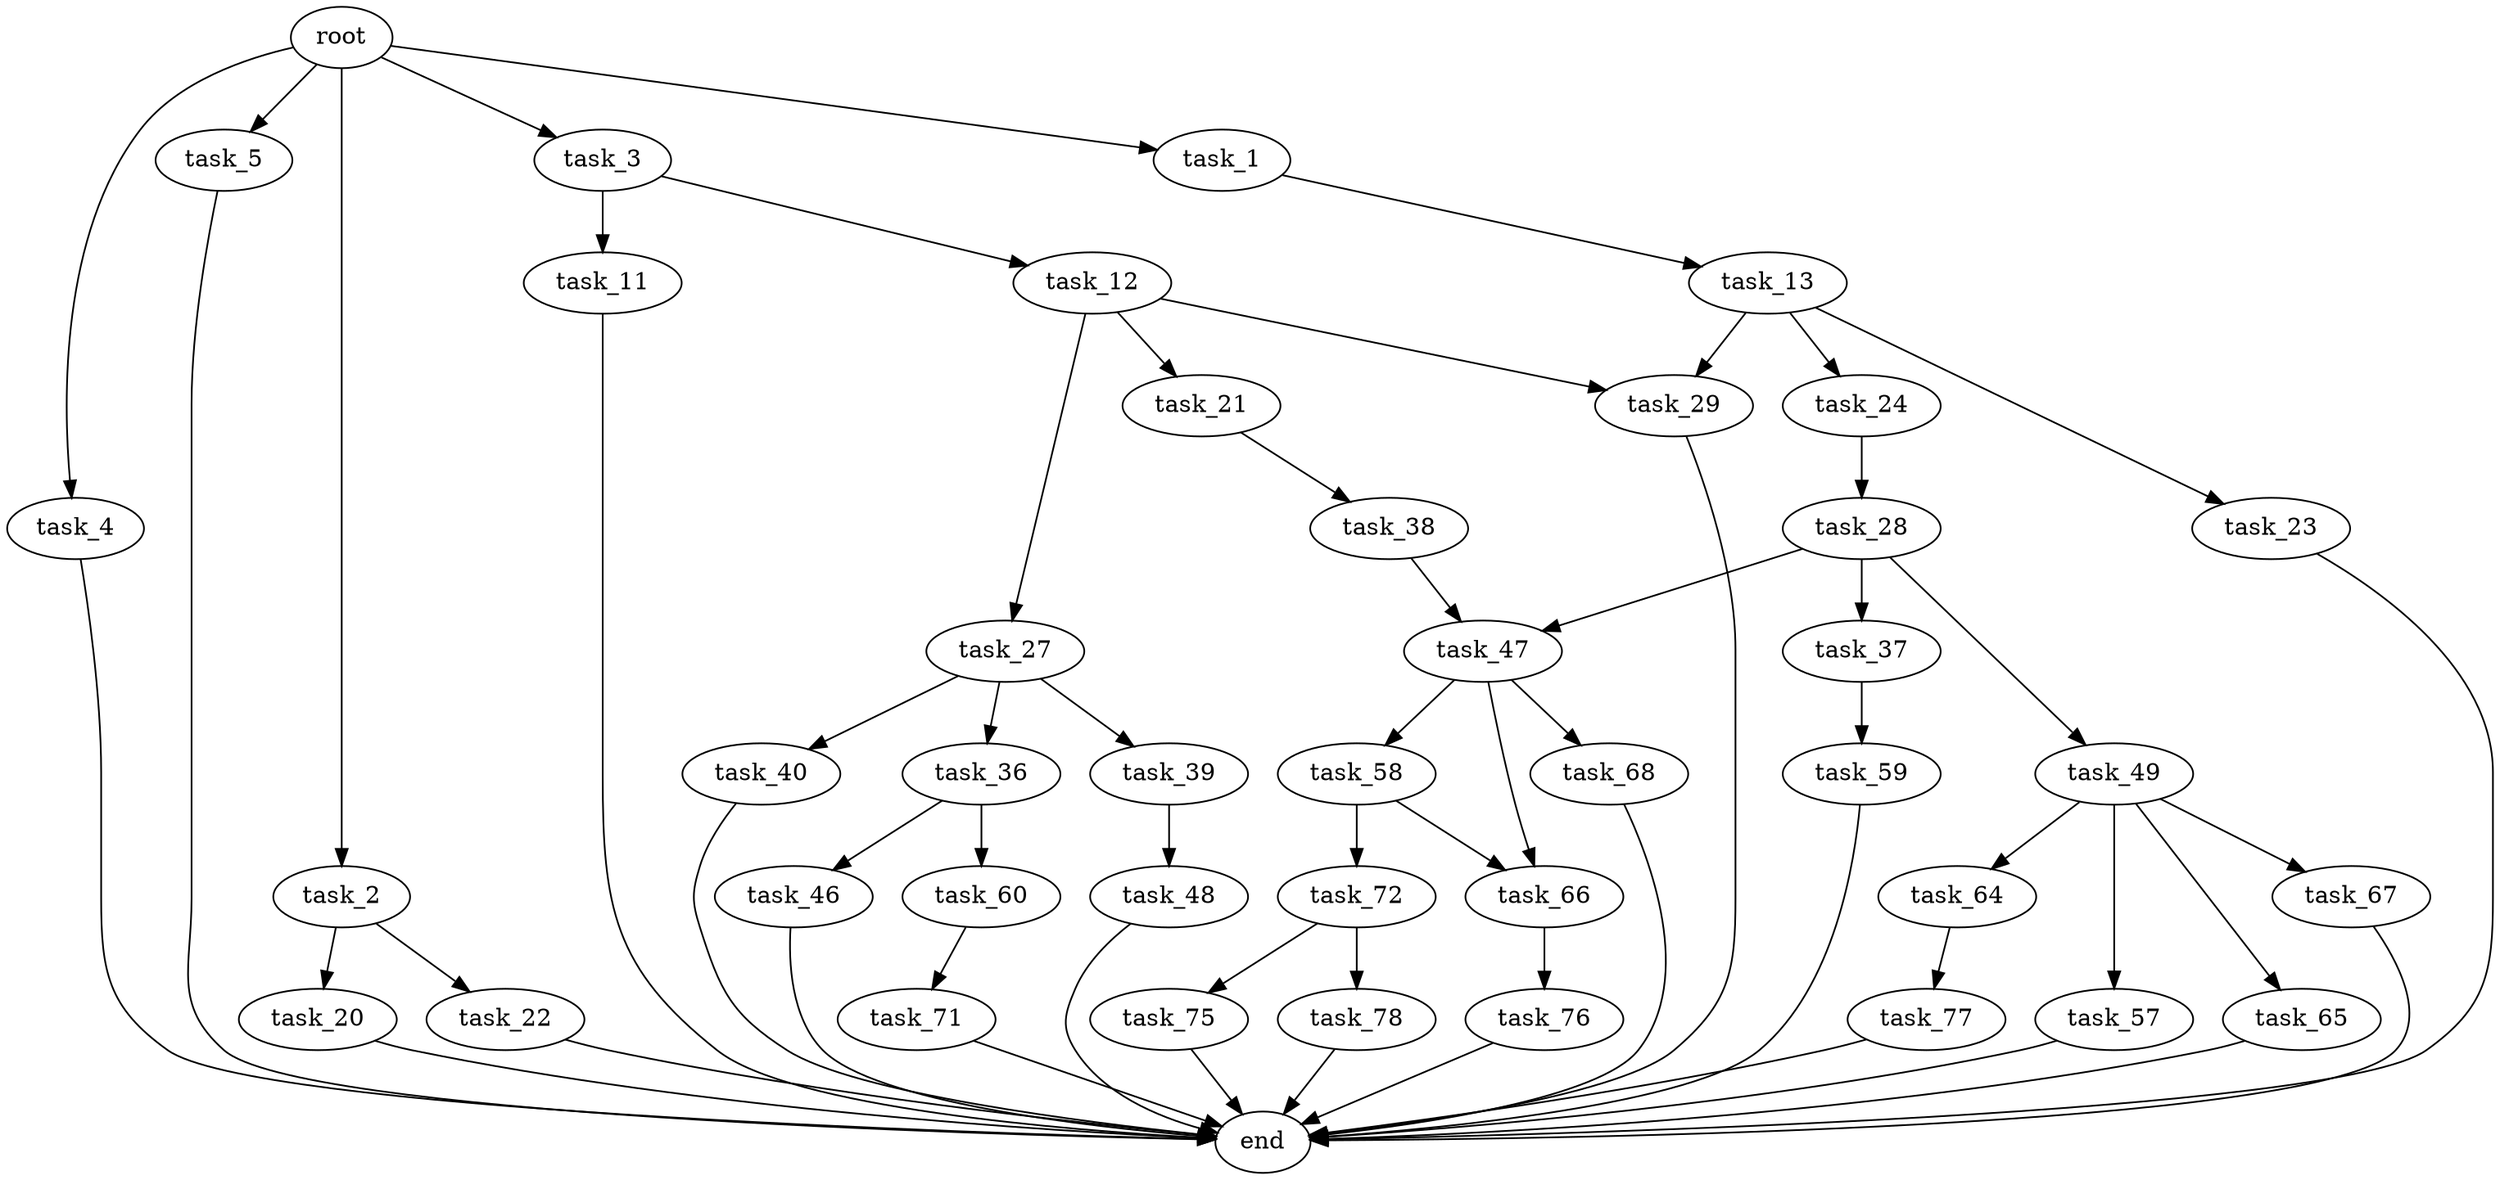 digraph G {
  root [size="0.000000"];
  task_1 [size="889005802.000000"];
  task_2 [size="35040105948.000000"];
  task_3 [size="1065076187717.000000"];
  task_4 [size="27077774885.000000"];
  task_5 [size="28991029248.000000"];
  task_11 [size="549755813888.000000"];
  task_12 [size="47120546257.000000"];
  task_13 [size="18471976406.000000"];
  task_20 [size="549755813888.000000"];
  task_21 [size="782757789696.000000"];
  task_22 [size="21319915412.000000"];
  task_23 [size="8360649721.000000"];
  task_24 [size="1953719541.000000"];
  task_27 [size="68719476736.000000"];
  task_28 [size="540250852777.000000"];
  task_29 [size="349758622088.000000"];
  task_36 [size="28991029248.000000"];
  task_37 [size="4685359606.000000"];
  task_38 [size="28991029248.000000"];
  task_39 [size="549755813888.000000"];
  task_40 [size="17318744850.000000"];
  task_46 [size="9075836820.000000"];
  task_47 [size="11603258042.000000"];
  task_48 [size="6800454793.000000"];
  task_49 [size="316960596638.000000"];
  task_57 [size="8589934592.000000"];
  task_58 [size="1211983886.000000"];
  task_59 [size="68719476736.000000"];
  task_60 [size="28991029248.000000"];
  task_64 [size="423052591435.000000"];
  task_65 [size="7743814178.000000"];
  task_66 [size="11998245991.000000"];
  task_67 [size="368293445632.000000"];
  task_68 [size="68719476736.000000"];
  task_71 [size="134217728000.000000"];
  task_72 [size="8589934592.000000"];
  task_75 [size="444167653492.000000"];
  task_76 [size="782757789696.000000"];
  task_77 [size="1073741824000.000000"];
  task_78 [size="188791810363.000000"];
  end [size="0.000000"];

  root -> task_1 [size="1.000000"];
  root -> task_2 [size="1.000000"];
  root -> task_3 [size="1.000000"];
  root -> task_4 [size="1.000000"];
  root -> task_5 [size="1.000000"];
  task_1 -> task_13 [size="75497472.000000"];
  task_2 -> task_20 [size="33554432.000000"];
  task_2 -> task_22 [size="33554432.000000"];
  task_3 -> task_11 [size="679477248.000000"];
  task_3 -> task_12 [size="679477248.000000"];
  task_4 -> end [size="1.000000"];
  task_5 -> end [size="1.000000"];
  task_11 -> end [size="1.000000"];
  task_12 -> task_21 [size="838860800.000000"];
  task_12 -> task_27 [size="838860800.000000"];
  task_12 -> task_29 [size="838860800.000000"];
  task_13 -> task_23 [size="679477248.000000"];
  task_13 -> task_24 [size="679477248.000000"];
  task_13 -> task_29 [size="679477248.000000"];
  task_20 -> end [size="1.000000"];
  task_21 -> task_38 [size="679477248.000000"];
  task_22 -> end [size="1.000000"];
  task_23 -> end [size="1.000000"];
  task_24 -> task_28 [size="33554432.000000"];
  task_27 -> task_36 [size="134217728.000000"];
  task_27 -> task_39 [size="134217728.000000"];
  task_27 -> task_40 [size="134217728.000000"];
  task_28 -> task_37 [size="679477248.000000"];
  task_28 -> task_47 [size="679477248.000000"];
  task_28 -> task_49 [size="679477248.000000"];
  task_29 -> end [size="1.000000"];
  task_36 -> task_46 [size="75497472.000000"];
  task_36 -> task_60 [size="75497472.000000"];
  task_37 -> task_59 [size="209715200.000000"];
  task_38 -> task_47 [size="75497472.000000"];
  task_39 -> task_48 [size="536870912.000000"];
  task_40 -> end [size="1.000000"];
  task_46 -> end [size="1.000000"];
  task_47 -> task_58 [size="838860800.000000"];
  task_47 -> task_66 [size="838860800.000000"];
  task_47 -> task_68 [size="838860800.000000"];
  task_48 -> end [size="1.000000"];
  task_49 -> task_57 [size="209715200.000000"];
  task_49 -> task_64 [size="209715200.000000"];
  task_49 -> task_65 [size="209715200.000000"];
  task_49 -> task_67 [size="209715200.000000"];
  task_57 -> end [size="1.000000"];
  task_58 -> task_66 [size="75497472.000000"];
  task_58 -> task_72 [size="75497472.000000"];
  task_59 -> end [size="1.000000"];
  task_60 -> task_71 [size="75497472.000000"];
  task_64 -> task_77 [size="411041792.000000"];
  task_65 -> end [size="1.000000"];
  task_66 -> task_76 [size="301989888.000000"];
  task_67 -> end [size="1.000000"];
  task_68 -> end [size="1.000000"];
  task_71 -> end [size="1.000000"];
  task_72 -> task_75 [size="33554432.000000"];
  task_72 -> task_78 [size="33554432.000000"];
  task_75 -> end [size="1.000000"];
  task_76 -> end [size="1.000000"];
  task_77 -> end [size="1.000000"];
  task_78 -> end [size="1.000000"];
}
